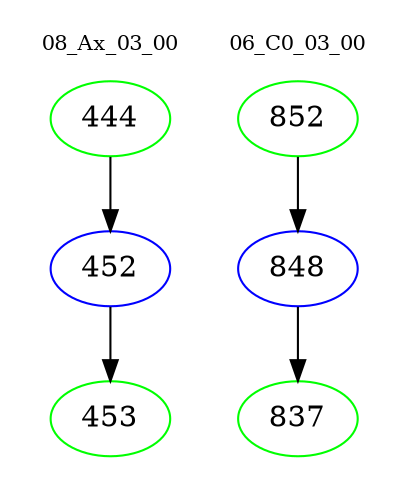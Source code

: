 digraph{
subgraph cluster_0 {
color = white
label = "08_Ax_03_00";
fontsize=10;
T0_444 [label="444", color="green"]
T0_444 -> T0_452 [color="black"]
T0_452 [label="452", color="blue"]
T0_452 -> T0_453 [color="black"]
T0_453 [label="453", color="green"]
}
subgraph cluster_1 {
color = white
label = "06_C0_03_00";
fontsize=10;
T1_852 [label="852", color="green"]
T1_852 -> T1_848 [color="black"]
T1_848 [label="848", color="blue"]
T1_848 -> T1_837 [color="black"]
T1_837 [label="837", color="green"]
}
}
